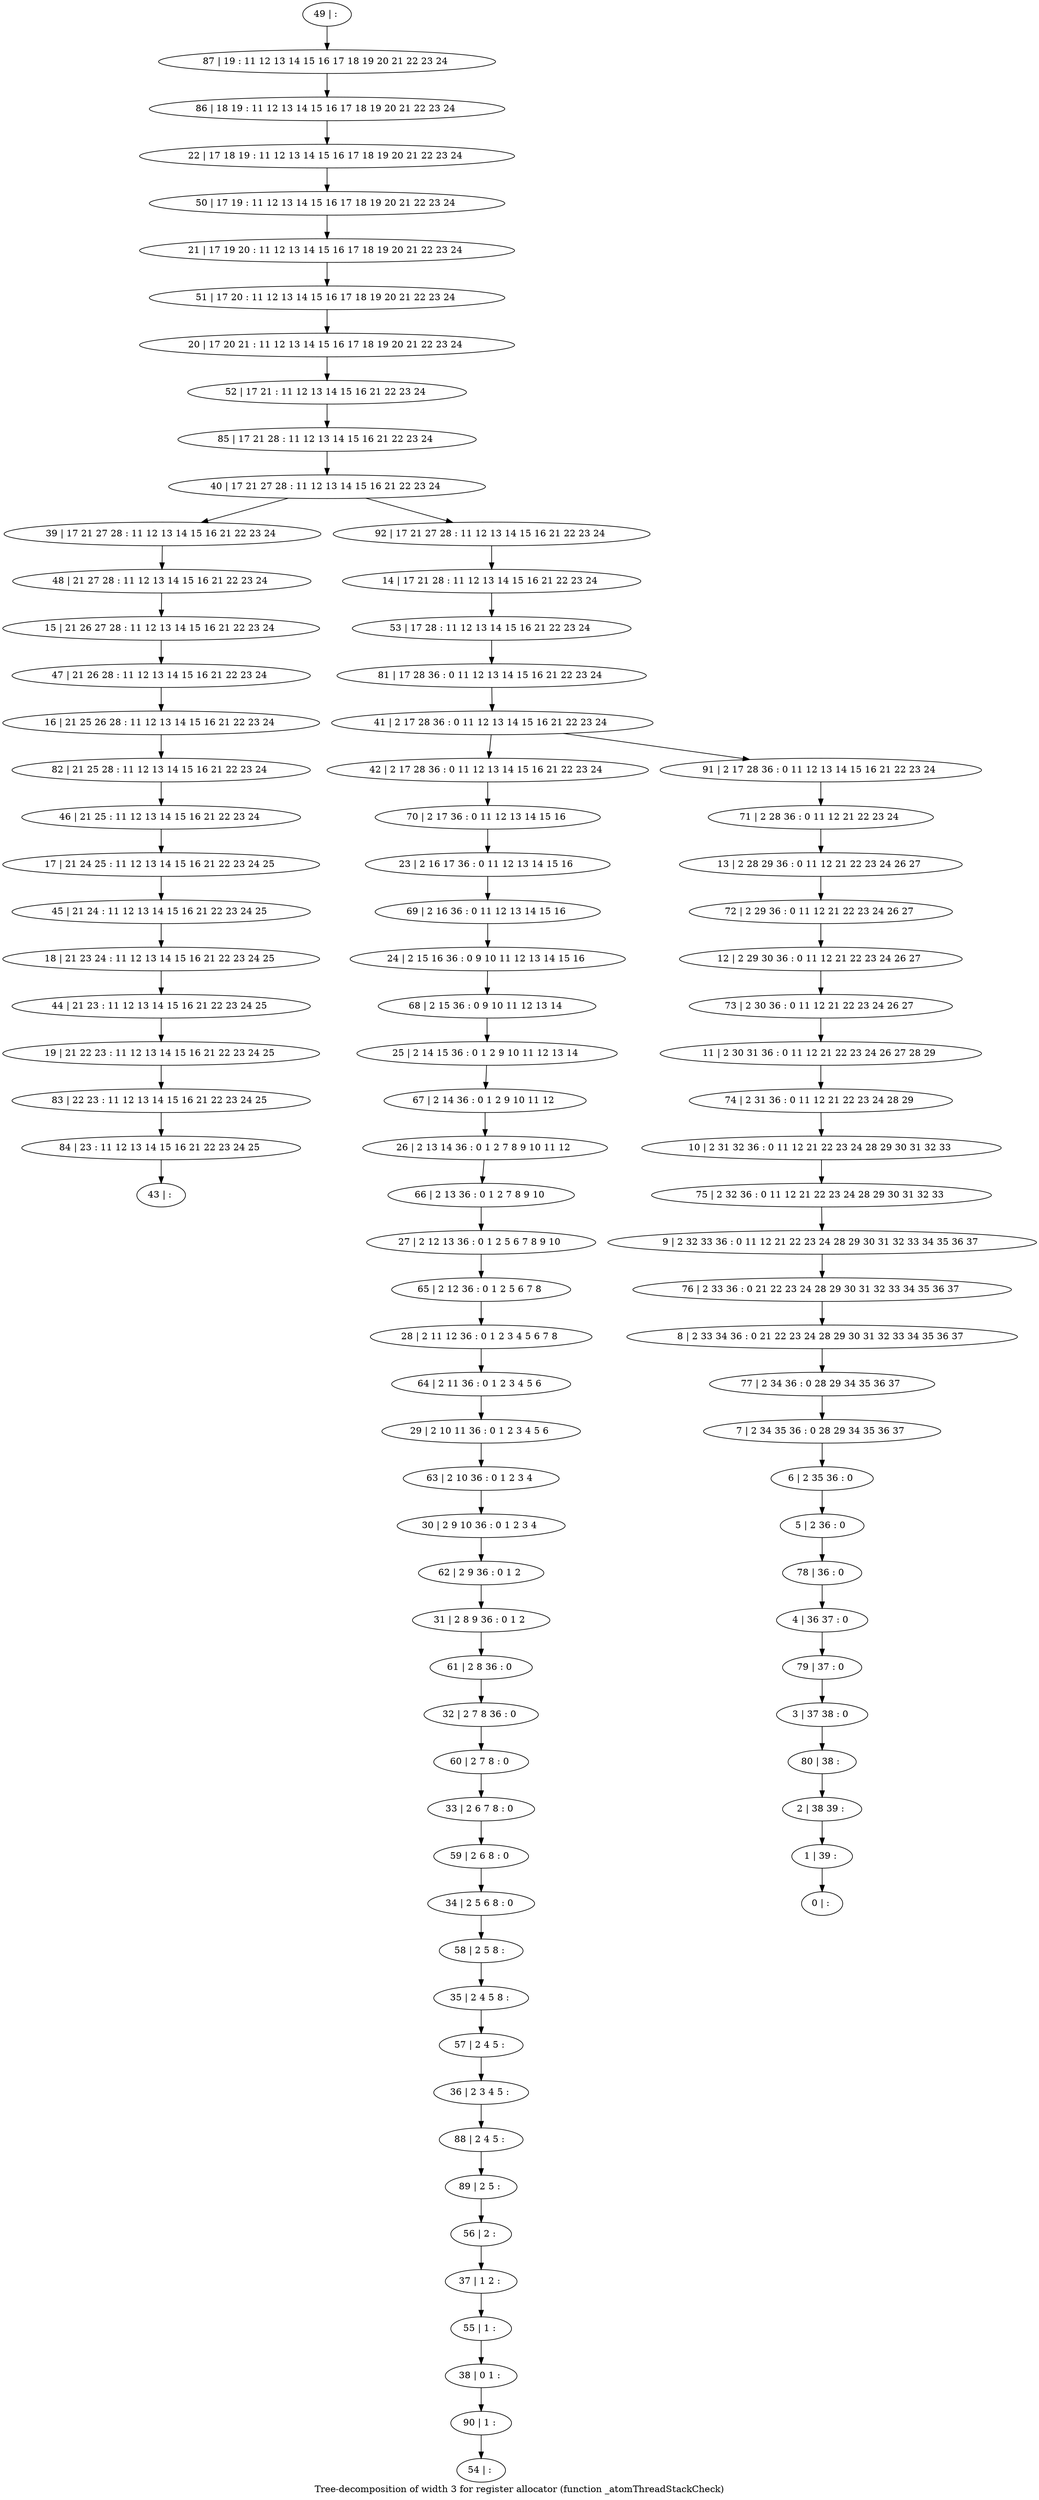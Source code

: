 digraph G {
graph [label="Tree-decomposition of width 3 for register allocator (function _atomThreadStackCheck)"]
0[label="0 | : "];
1[label="1 | 39 : "];
2[label="2 | 38 39 : "];
3[label="3 | 37 38 : 0 "];
4[label="4 | 36 37 : 0 "];
5[label="5 | 2 36 : 0 "];
6[label="6 | 2 35 36 : 0 "];
7[label="7 | 2 34 35 36 : 0 28 29 34 35 36 37 "];
8[label="8 | 2 33 34 36 : 0 21 22 23 24 28 29 30 31 32 33 34 35 36 37 "];
9[label="9 | 2 32 33 36 : 0 11 12 21 22 23 24 28 29 30 31 32 33 34 35 36 37 "];
10[label="10 | 2 31 32 36 : 0 11 12 21 22 23 24 28 29 30 31 32 33 "];
11[label="11 | 2 30 31 36 : 0 11 12 21 22 23 24 26 27 28 29 "];
12[label="12 | 2 29 30 36 : 0 11 12 21 22 23 24 26 27 "];
13[label="13 | 2 28 29 36 : 0 11 12 21 22 23 24 26 27 "];
14[label="14 | 17 21 28 : 11 12 13 14 15 16 21 22 23 24 "];
15[label="15 | 21 26 27 28 : 11 12 13 14 15 16 21 22 23 24 "];
16[label="16 | 21 25 26 28 : 11 12 13 14 15 16 21 22 23 24 "];
17[label="17 | 21 24 25 : 11 12 13 14 15 16 21 22 23 24 25 "];
18[label="18 | 21 23 24 : 11 12 13 14 15 16 21 22 23 24 25 "];
19[label="19 | 21 22 23 : 11 12 13 14 15 16 21 22 23 24 25 "];
20[label="20 | 17 20 21 : 11 12 13 14 15 16 17 18 19 20 21 22 23 24 "];
21[label="21 | 17 19 20 : 11 12 13 14 15 16 17 18 19 20 21 22 23 24 "];
22[label="22 | 17 18 19 : 11 12 13 14 15 16 17 18 19 20 21 22 23 24 "];
23[label="23 | 2 16 17 36 : 0 11 12 13 14 15 16 "];
24[label="24 | 2 15 16 36 : 0 9 10 11 12 13 14 15 16 "];
25[label="25 | 2 14 15 36 : 0 1 2 9 10 11 12 13 14 "];
26[label="26 | 2 13 14 36 : 0 1 2 7 8 9 10 11 12 "];
27[label="27 | 2 12 13 36 : 0 1 2 5 6 7 8 9 10 "];
28[label="28 | 2 11 12 36 : 0 1 2 3 4 5 6 7 8 "];
29[label="29 | 2 10 11 36 : 0 1 2 3 4 5 6 "];
30[label="30 | 2 9 10 36 : 0 1 2 3 4 "];
31[label="31 | 2 8 9 36 : 0 1 2 "];
32[label="32 | 2 7 8 36 : 0 "];
33[label="33 | 2 6 7 8 : 0 "];
34[label="34 | 2 5 6 8 : 0 "];
35[label="35 | 2 4 5 8 : "];
36[label="36 | 2 3 4 5 : "];
37[label="37 | 1 2 : "];
38[label="38 | 0 1 : "];
39[label="39 | 17 21 27 28 : 11 12 13 14 15 16 21 22 23 24 "];
40[label="40 | 17 21 27 28 : 11 12 13 14 15 16 21 22 23 24 "];
41[label="41 | 2 17 28 36 : 0 11 12 13 14 15 16 21 22 23 24 "];
42[label="42 | 2 17 28 36 : 0 11 12 13 14 15 16 21 22 23 24 "];
43[label="43 | : "];
44[label="44 | 21 23 : 11 12 13 14 15 16 21 22 23 24 25 "];
45[label="45 | 21 24 : 11 12 13 14 15 16 21 22 23 24 25 "];
46[label="46 | 21 25 : 11 12 13 14 15 16 21 22 23 24 "];
47[label="47 | 21 26 28 : 11 12 13 14 15 16 21 22 23 24 "];
48[label="48 | 21 27 28 : 11 12 13 14 15 16 21 22 23 24 "];
49[label="49 | : "];
50[label="50 | 17 19 : 11 12 13 14 15 16 17 18 19 20 21 22 23 24 "];
51[label="51 | 17 20 : 11 12 13 14 15 16 17 18 19 20 21 22 23 24 "];
52[label="52 | 17 21 : 11 12 13 14 15 16 21 22 23 24 "];
53[label="53 | 17 28 : 11 12 13 14 15 16 21 22 23 24 "];
54[label="54 | : "];
55[label="55 | 1 : "];
56[label="56 | 2 : "];
57[label="57 | 2 4 5 : "];
58[label="58 | 2 5 8 : "];
59[label="59 | 2 6 8 : 0 "];
60[label="60 | 2 7 8 : 0 "];
61[label="61 | 2 8 36 : 0 "];
62[label="62 | 2 9 36 : 0 1 2 "];
63[label="63 | 2 10 36 : 0 1 2 3 4 "];
64[label="64 | 2 11 36 : 0 1 2 3 4 5 6 "];
65[label="65 | 2 12 36 : 0 1 2 5 6 7 8 "];
66[label="66 | 2 13 36 : 0 1 2 7 8 9 10 "];
67[label="67 | 2 14 36 : 0 1 2 9 10 11 12 "];
68[label="68 | 2 15 36 : 0 9 10 11 12 13 14 "];
69[label="69 | 2 16 36 : 0 11 12 13 14 15 16 "];
70[label="70 | 2 17 36 : 0 11 12 13 14 15 16 "];
71[label="71 | 2 28 36 : 0 11 12 21 22 23 24 "];
72[label="72 | 2 29 36 : 0 11 12 21 22 23 24 26 27 "];
73[label="73 | 2 30 36 : 0 11 12 21 22 23 24 26 27 "];
74[label="74 | 2 31 36 : 0 11 12 21 22 23 24 28 29 "];
75[label="75 | 2 32 36 : 0 11 12 21 22 23 24 28 29 30 31 32 33 "];
76[label="76 | 2 33 36 : 0 21 22 23 24 28 29 30 31 32 33 34 35 36 37 "];
77[label="77 | 2 34 36 : 0 28 29 34 35 36 37 "];
78[label="78 | 36 : 0 "];
79[label="79 | 37 : 0 "];
80[label="80 | 38 : "];
81[label="81 | 17 28 36 : 0 11 12 13 14 15 16 21 22 23 24 "];
82[label="82 | 21 25 28 : 11 12 13 14 15 16 21 22 23 24 "];
83[label="83 | 22 23 : 11 12 13 14 15 16 21 22 23 24 25 "];
84[label="84 | 23 : 11 12 13 14 15 16 21 22 23 24 25 "];
85[label="85 | 17 21 28 : 11 12 13 14 15 16 21 22 23 24 "];
86[label="86 | 18 19 : 11 12 13 14 15 16 17 18 19 20 21 22 23 24 "];
87[label="87 | 19 : 11 12 13 14 15 16 17 18 19 20 21 22 23 24 "];
88[label="88 | 2 4 5 : "];
89[label="89 | 2 5 : "];
90[label="90 | 1 : "];
91[label="91 | 2 17 28 36 : 0 11 12 13 14 15 16 21 22 23 24 "];
92[label="92 | 17 21 27 28 : 11 12 13 14 15 16 21 22 23 24 "];
44->19 ;
18->44 ;
45->18 ;
17->45 ;
46->17 ;
47->16 ;
15->47 ;
48->15 ;
39->48 ;
55->38 ;
37->55 ;
56->37 ;
57->36 ;
35->57 ;
58->35 ;
34->58 ;
59->34 ;
33->59 ;
60->33 ;
32->60 ;
61->32 ;
31->61 ;
62->31 ;
30->62 ;
63->30 ;
29->63 ;
64->29 ;
28->64 ;
65->28 ;
27->65 ;
66->27 ;
26->66 ;
67->26 ;
25->67 ;
68->25 ;
24->68 ;
69->24 ;
23->69 ;
70->23 ;
42->70 ;
82->46 ;
16->82 ;
19->83 ;
84->43 ;
83->84 ;
36->88 ;
89->56 ;
88->89 ;
90->54 ;
38->90 ;
49->87 ;
87->86 ;
86->22 ;
22->50 ;
50->21 ;
21->51 ;
51->20 ;
20->52 ;
52->85 ;
85->40 ;
14->53 ;
53->81 ;
81->41 ;
71->13 ;
13->72 ;
72->12 ;
12->73 ;
73->11 ;
11->74 ;
74->10 ;
10->75 ;
75->9 ;
9->76 ;
76->8 ;
8->77 ;
77->7 ;
7->6 ;
6->5 ;
5->78 ;
78->4 ;
4->79 ;
79->3 ;
3->80 ;
80->2 ;
2->1 ;
1->0 ;
91->71 ;
92->14 ;
41->42 ;
41->91 ;
40->39 ;
40->92 ;
}

